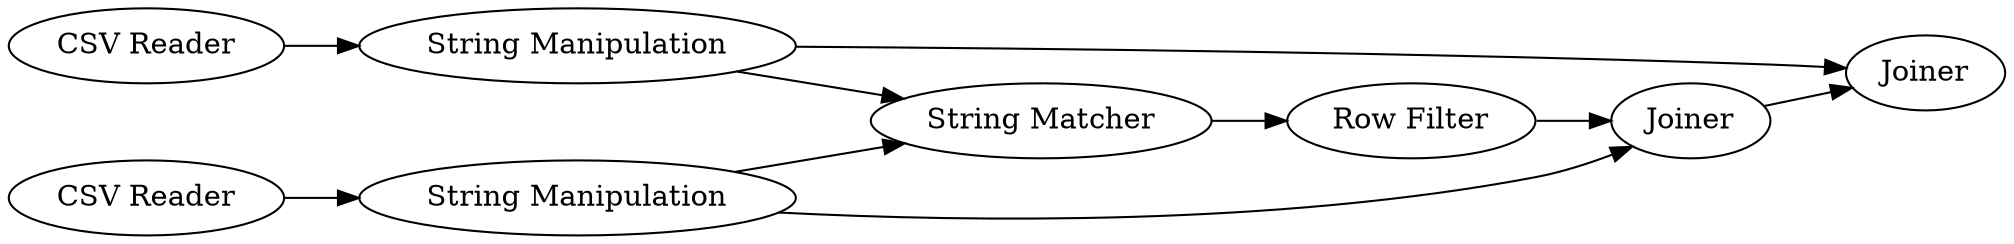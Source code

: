 digraph {
	13 -> 10
	8 -> 9
	5 -> 13
	12 -> 8
	3 -> 12
	13 -> 8
	9 -> 10
	10 -> 11
	12 -> 11
	5 [label="CSV Reader"]
	13 [label="String Manipulation"]
	9 [label="Row Filter"]
	11 [label=Joiner]
	10 [label=Joiner]
	8 [label="String Matcher"]
	3 [label="CSV Reader"]
	12 [label="String Manipulation"]
	rankdir=LR
}
